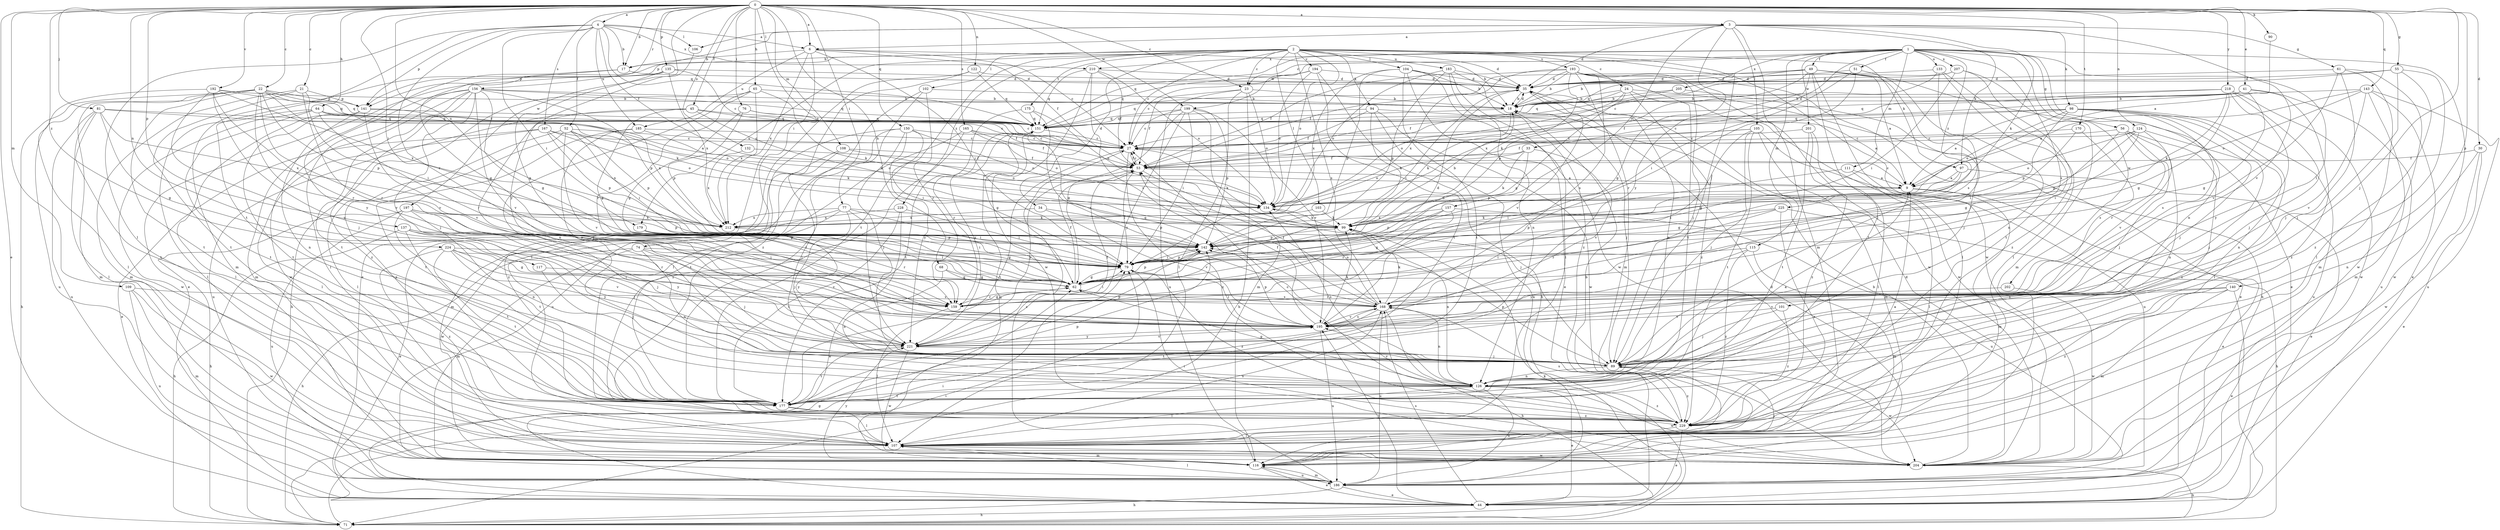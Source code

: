 strict digraph  {
0;
1;
2;
3;
4;
6;
9;
17;
18;
21;
22;
23;
24;
27;
30;
33;
34;
35;
41;
44;
45;
49;
51;
52;
53;
55;
56;
61;
62;
64;
65;
68;
71;
74;
76;
77;
79;
81;
89;
90;
94;
97;
98;
99;
101;
102;
103;
104;
105;
106;
107;
108;
109;
111;
115;
116;
117;
122;
124;
126;
132;
133;
134;
135;
137;
140;
141;
142;
143;
150;
151;
156;
157;
159;
165;
167;
168;
170;
175;
177;
179;
183;
185;
186;
192;
193;
194;
195;
197;
199;
201;
202;
204;
205;
207;
210;
212;
218;
221;
224;
225;
228;
229;
0 -> 3  [label=a];
0 -> 4  [label=a];
0 -> 6  [label=a];
0 -> 17  [label=b];
0 -> 21  [label=c];
0 -> 22  [label=c];
0 -> 23  [label=c];
0 -> 30  [label=d];
0 -> 41  [label=e];
0 -> 44  [label=e];
0 -> 45  [label=f];
0 -> 55  [label=g];
0 -> 64  [label=h];
0 -> 65  [label=h];
0 -> 68  [label=h];
0 -> 74  [label=i];
0 -> 76  [label=i];
0 -> 77  [label=i];
0 -> 79  [label=i];
0 -> 81  [label=j];
0 -> 89  [label=j];
0 -> 90  [label=k];
0 -> 108  [label=m];
0 -> 109  [label=m];
0 -> 117  [label=n];
0 -> 122  [label=n];
0 -> 124  [label=n];
0 -> 132  [label=o];
0 -> 135  [label=p];
0 -> 137  [label=p];
0 -> 140  [label=p];
0 -> 143  [label=q];
0 -> 150  [label=q];
0 -> 156  [label=r];
0 -> 165  [label=s];
0 -> 167  [label=s];
0 -> 170  [label=t];
0 -> 179  [label=u];
0 -> 192  [label=v];
0 -> 197  [label=w];
0 -> 199  [label=w];
0 -> 218  [label=y];
0 -> 224  [label=z];
1 -> 23  [label=c];
1 -> 33  [label=d];
1 -> 44  [label=e];
1 -> 49  [label=f];
1 -> 51  [label=f];
1 -> 56  [label=g];
1 -> 101  [label=l];
1 -> 111  [label=m];
1 -> 115  [label=m];
1 -> 126  [label=n];
1 -> 133  [label=o];
1 -> 151  [label=q];
1 -> 168  [label=s];
1 -> 199  [label=w];
1 -> 201  [label=w];
1 -> 202  [label=w];
1 -> 205  [label=x];
1 -> 207  [label=x];
1 -> 210  [label=x];
1 -> 225  [label=z];
2 -> 17  [label=b];
2 -> 23  [label=c];
2 -> 24  [label=c];
2 -> 27  [label=c];
2 -> 34  [label=d];
2 -> 35  [label=d];
2 -> 89  [label=j];
2 -> 94  [label=k];
2 -> 97  [label=k];
2 -> 102  [label=l];
2 -> 103  [label=l];
2 -> 104  [label=l];
2 -> 134  [label=o];
2 -> 141  [label=p];
2 -> 168  [label=s];
2 -> 175  [label=t];
2 -> 177  [label=t];
2 -> 179  [label=u];
2 -> 183  [label=u];
2 -> 193  [label=v];
2 -> 194  [label=v];
2 -> 204  [label=w];
2 -> 228  [label=z];
3 -> 6  [label=a];
3 -> 35  [label=d];
3 -> 61  [label=g];
3 -> 97  [label=k];
3 -> 98  [label=k];
3 -> 99  [label=k];
3 -> 105  [label=l];
3 -> 106  [label=l];
3 -> 116  [label=m];
3 -> 141  [label=p];
3 -> 157  [label=r];
3 -> 195  [label=v];
3 -> 221  [label=y];
4 -> 6  [label=a];
4 -> 17  [label=b];
4 -> 52  [label=f];
4 -> 53  [label=f];
4 -> 79  [label=i];
4 -> 106  [label=l];
4 -> 107  [label=l];
4 -> 141  [label=p];
4 -> 151  [label=q];
4 -> 159  [label=r];
4 -> 177  [label=t];
4 -> 185  [label=u];
4 -> 210  [label=x];
6 -> 17  [label=b];
6 -> 18  [label=b];
6 -> 27  [label=c];
6 -> 44  [label=e];
6 -> 53  [label=f];
6 -> 79  [label=i];
6 -> 185  [label=u];
6 -> 212  [label=x];
9 -> 27  [label=c];
9 -> 44  [label=e];
9 -> 116  [label=m];
9 -> 134  [label=o];
17 -> 35  [label=d];
17 -> 62  [label=g];
17 -> 221  [label=y];
18 -> 35  [label=d];
18 -> 89  [label=j];
18 -> 99  [label=k];
18 -> 151  [label=q];
21 -> 79  [label=i];
21 -> 116  [label=m];
21 -> 141  [label=p];
21 -> 177  [label=t];
21 -> 195  [label=v];
22 -> 27  [label=c];
22 -> 71  [label=h];
22 -> 99  [label=k];
22 -> 116  [label=m];
22 -> 141  [label=p];
22 -> 142  [label=p];
22 -> 151  [label=q];
22 -> 159  [label=r];
22 -> 177  [label=t];
22 -> 186  [label=u];
22 -> 195  [label=v];
23 -> 18  [label=b];
23 -> 53  [label=f];
23 -> 71  [label=h];
23 -> 107  [label=l];
23 -> 134  [label=o];
23 -> 186  [label=u];
24 -> 18  [label=b];
24 -> 44  [label=e];
24 -> 62  [label=g];
24 -> 134  [label=o];
24 -> 151  [label=q];
24 -> 204  [label=w];
24 -> 229  [label=z];
27 -> 53  [label=f];
27 -> 99  [label=k];
27 -> 177  [label=t];
27 -> 229  [label=z];
30 -> 44  [label=e];
30 -> 53  [label=f];
30 -> 126  [label=n];
30 -> 204  [label=w];
33 -> 53  [label=f];
33 -> 99  [label=k];
33 -> 134  [label=o];
33 -> 142  [label=p];
33 -> 195  [label=v];
34 -> 142  [label=p];
34 -> 195  [label=v];
34 -> 212  [label=x];
35 -> 18  [label=b];
35 -> 79  [label=i];
35 -> 126  [label=n];
35 -> 151  [label=q];
35 -> 195  [label=v];
41 -> 18  [label=b];
41 -> 27  [label=c];
41 -> 53  [label=f];
41 -> 62  [label=g];
41 -> 186  [label=u];
41 -> 229  [label=z];
44 -> 71  [label=h];
44 -> 79  [label=i];
44 -> 168  [label=s];
44 -> 195  [label=v];
45 -> 53  [label=f];
45 -> 62  [label=g];
45 -> 89  [label=j];
45 -> 99  [label=k];
45 -> 151  [label=q];
45 -> 186  [label=u];
49 -> 9  [label=a];
49 -> 35  [label=d];
49 -> 44  [label=e];
49 -> 53  [label=f];
49 -> 62  [label=g];
49 -> 89  [label=j];
49 -> 107  [label=l];
49 -> 142  [label=p];
49 -> 177  [label=t];
49 -> 212  [label=x];
51 -> 35  [label=d];
51 -> 79  [label=i];
51 -> 126  [label=n];
51 -> 159  [label=r];
52 -> 27  [label=c];
52 -> 79  [label=i];
52 -> 99  [label=k];
52 -> 107  [label=l];
52 -> 142  [label=p];
52 -> 195  [label=v];
52 -> 229  [label=z];
53 -> 9  [label=a];
53 -> 27  [label=c];
53 -> 79  [label=i];
53 -> 89  [label=j];
53 -> 221  [label=y];
55 -> 35  [label=d];
55 -> 89  [label=j];
55 -> 107  [label=l];
55 -> 151  [label=q];
55 -> 229  [label=z];
56 -> 27  [label=c];
56 -> 62  [label=g];
56 -> 89  [label=j];
56 -> 126  [label=n];
56 -> 159  [label=r];
56 -> 229  [label=z];
61 -> 35  [label=d];
61 -> 89  [label=j];
61 -> 116  [label=m];
61 -> 195  [label=v];
61 -> 204  [label=w];
62 -> 35  [label=d];
62 -> 53  [label=f];
62 -> 142  [label=p];
62 -> 159  [label=r];
62 -> 168  [label=s];
64 -> 27  [label=c];
64 -> 107  [label=l];
64 -> 134  [label=o];
64 -> 151  [label=q];
64 -> 159  [label=r];
64 -> 177  [label=t];
64 -> 204  [label=w];
65 -> 18  [label=b];
65 -> 71  [label=h];
65 -> 99  [label=k];
65 -> 126  [label=n];
65 -> 159  [label=r];
65 -> 212  [label=x];
68 -> 62  [label=g];
68 -> 126  [label=n];
68 -> 168  [label=s];
71 -> 62  [label=g];
71 -> 79  [label=i];
71 -> 99  [label=k];
74 -> 71  [label=h];
74 -> 79  [label=i];
74 -> 89  [label=j];
74 -> 116  [label=m];
74 -> 126  [label=n];
74 -> 195  [label=v];
76 -> 27  [label=c];
76 -> 62  [label=g];
76 -> 142  [label=p];
76 -> 151  [label=q];
77 -> 44  [label=e];
77 -> 79  [label=i];
77 -> 89  [label=j];
77 -> 99  [label=k];
77 -> 204  [label=w];
77 -> 212  [label=x];
77 -> 221  [label=y];
79 -> 62  [label=g];
79 -> 142  [label=p];
79 -> 229  [label=z];
81 -> 9  [label=a];
81 -> 62  [label=g];
81 -> 107  [label=l];
81 -> 151  [label=q];
81 -> 177  [label=t];
81 -> 186  [label=u];
81 -> 212  [label=x];
89 -> 126  [label=n];
89 -> 142  [label=p];
89 -> 204  [label=w];
89 -> 229  [label=z];
90 -> 9  [label=a];
94 -> 9  [label=a];
94 -> 53  [label=f];
94 -> 99  [label=k];
94 -> 151  [label=q];
94 -> 186  [label=u];
94 -> 204  [label=w];
97 -> 9  [label=a];
97 -> 44  [label=e];
97 -> 62  [label=g];
97 -> 142  [label=p];
98 -> 9  [label=a];
98 -> 27  [label=c];
98 -> 89  [label=j];
98 -> 107  [label=l];
98 -> 126  [label=n];
98 -> 134  [label=o];
98 -> 142  [label=p];
98 -> 151  [label=q];
98 -> 168  [label=s];
98 -> 186  [label=u];
99 -> 18  [label=b];
99 -> 126  [label=n];
99 -> 142  [label=p];
101 -> 89  [label=j];
101 -> 195  [label=v];
101 -> 229  [label=z];
102 -> 18  [label=b];
102 -> 107  [label=l];
102 -> 159  [label=r];
102 -> 177  [label=t];
103 -> 79  [label=i];
103 -> 99  [label=k];
104 -> 18  [label=b];
104 -> 35  [label=d];
104 -> 44  [label=e];
104 -> 142  [label=p];
104 -> 177  [label=t];
104 -> 204  [label=w];
104 -> 212  [label=x];
105 -> 27  [label=c];
105 -> 53  [label=f];
105 -> 89  [label=j];
105 -> 116  [label=m];
105 -> 168  [label=s];
105 -> 177  [label=t];
105 -> 186  [label=u];
106 -> 221  [label=y];
107 -> 18  [label=b];
107 -> 116  [label=m];
107 -> 168  [label=s];
107 -> 204  [label=w];
108 -> 53  [label=f];
108 -> 89  [label=j];
108 -> 116  [label=m];
108 -> 134  [label=o];
109 -> 116  [label=m];
109 -> 168  [label=s];
109 -> 186  [label=u];
109 -> 204  [label=w];
111 -> 9  [label=a];
111 -> 79  [label=i];
111 -> 107  [label=l];
115 -> 79  [label=i];
115 -> 116  [label=m];
115 -> 221  [label=y];
115 -> 229  [label=z];
116 -> 27  [label=c];
116 -> 44  [label=e];
116 -> 89  [label=j];
116 -> 151  [label=q];
116 -> 186  [label=u];
116 -> 221  [label=y];
117 -> 62  [label=g];
117 -> 89  [label=j];
122 -> 35  [label=d];
122 -> 107  [label=l];
122 -> 151  [label=q];
122 -> 229  [label=z];
124 -> 27  [label=c];
124 -> 79  [label=i];
124 -> 89  [label=j];
124 -> 134  [label=o];
124 -> 142  [label=p];
124 -> 195  [label=v];
126 -> 9  [label=a];
126 -> 44  [label=e];
126 -> 62  [label=g];
126 -> 107  [label=l];
126 -> 134  [label=o];
126 -> 177  [label=t];
126 -> 186  [label=u];
126 -> 195  [label=v];
126 -> 204  [label=w];
126 -> 229  [label=z];
132 -> 53  [label=f];
132 -> 212  [label=x];
133 -> 27  [label=c];
133 -> 35  [label=d];
133 -> 107  [label=l];
133 -> 168  [label=s];
133 -> 177  [label=t];
134 -> 99  [label=k];
135 -> 27  [label=c];
135 -> 35  [label=d];
135 -> 44  [label=e];
135 -> 62  [label=g];
135 -> 116  [label=m];
135 -> 212  [label=x];
137 -> 71  [label=h];
137 -> 89  [label=j];
137 -> 142  [label=p];
137 -> 159  [label=r];
137 -> 177  [label=t];
137 -> 221  [label=y];
140 -> 44  [label=e];
140 -> 116  [label=m];
140 -> 168  [label=s];
140 -> 195  [label=v];
140 -> 229  [label=z];
141 -> 107  [label=l];
141 -> 126  [label=n];
141 -> 151  [label=q];
141 -> 177  [label=t];
141 -> 195  [label=v];
141 -> 212  [label=x];
142 -> 79  [label=i];
143 -> 9  [label=a];
143 -> 18  [label=b];
143 -> 116  [label=m];
143 -> 134  [label=o];
143 -> 186  [label=u];
143 -> 195  [label=v];
143 -> 204  [label=w];
150 -> 27  [label=c];
150 -> 79  [label=i];
150 -> 89  [label=j];
150 -> 134  [label=o];
150 -> 177  [label=t];
150 -> 221  [label=y];
150 -> 229  [label=z];
151 -> 27  [label=c];
151 -> 62  [label=g];
151 -> 159  [label=r];
151 -> 221  [label=y];
156 -> 18  [label=b];
156 -> 62  [label=g];
156 -> 89  [label=j];
156 -> 107  [label=l];
156 -> 116  [label=m];
156 -> 142  [label=p];
156 -> 151  [label=q];
156 -> 177  [label=t];
156 -> 195  [label=v];
156 -> 204  [label=w];
156 -> 229  [label=z];
157 -> 62  [label=g];
157 -> 142  [label=p];
157 -> 159  [label=r];
157 -> 186  [label=u];
157 -> 212  [label=x];
159 -> 62  [label=g];
159 -> 79  [label=i];
159 -> 107  [label=l];
165 -> 27  [label=c];
165 -> 53  [label=f];
165 -> 134  [label=o];
165 -> 186  [label=u];
165 -> 229  [label=z];
167 -> 27  [label=c];
167 -> 44  [label=e];
167 -> 107  [label=l];
167 -> 134  [label=o];
167 -> 142  [label=p];
167 -> 212  [label=x];
168 -> 53  [label=f];
168 -> 71  [label=h];
168 -> 99  [label=k];
168 -> 126  [label=n];
168 -> 134  [label=o];
168 -> 151  [label=q];
168 -> 177  [label=t];
168 -> 186  [label=u];
168 -> 195  [label=v];
170 -> 27  [label=c];
170 -> 79  [label=i];
170 -> 168  [label=s];
175 -> 134  [label=o];
175 -> 151  [label=q];
175 -> 168  [label=s];
175 -> 177  [label=t];
177 -> 107  [label=l];
177 -> 142  [label=p];
177 -> 229  [label=z];
179 -> 62  [label=g];
179 -> 79  [label=i];
179 -> 142  [label=p];
179 -> 159  [label=r];
183 -> 35  [label=d];
183 -> 107  [label=l];
183 -> 126  [label=n];
183 -> 134  [label=o];
183 -> 142  [label=p];
183 -> 229  [label=z];
185 -> 27  [label=c];
185 -> 134  [label=o];
185 -> 177  [label=t];
185 -> 221  [label=y];
186 -> 35  [label=d];
186 -> 44  [label=e];
186 -> 71  [label=h];
186 -> 107  [label=l];
186 -> 116  [label=m];
192 -> 18  [label=b];
192 -> 89  [label=j];
192 -> 107  [label=l];
192 -> 151  [label=q];
192 -> 159  [label=r];
192 -> 212  [label=x];
192 -> 221  [label=y];
193 -> 18  [label=b];
193 -> 35  [label=d];
193 -> 53  [label=f];
193 -> 71  [label=h];
193 -> 89  [label=j];
193 -> 99  [label=k];
193 -> 116  [label=m];
193 -> 168  [label=s];
193 -> 177  [label=t];
193 -> 204  [label=w];
193 -> 212  [label=x];
194 -> 27  [label=c];
194 -> 35  [label=d];
194 -> 71  [label=h];
194 -> 134  [label=o];
194 -> 151  [label=q];
194 -> 177  [label=t];
195 -> 53  [label=f];
195 -> 79  [label=i];
195 -> 99  [label=k];
195 -> 142  [label=p];
195 -> 168  [label=s];
195 -> 186  [label=u];
195 -> 221  [label=y];
197 -> 71  [label=h];
197 -> 89  [label=j];
197 -> 126  [label=n];
197 -> 142  [label=p];
197 -> 177  [label=t];
197 -> 186  [label=u];
197 -> 212  [label=x];
199 -> 27  [label=c];
199 -> 62  [label=g];
199 -> 79  [label=i];
199 -> 116  [label=m];
199 -> 142  [label=p];
199 -> 151  [label=q];
199 -> 195  [label=v];
199 -> 221  [label=y];
201 -> 27  [label=c];
201 -> 107  [label=l];
201 -> 177  [label=t];
201 -> 229  [label=z];
202 -> 159  [label=r];
202 -> 204  [label=w];
204 -> 18  [label=b];
204 -> 35  [label=d];
204 -> 71  [label=h];
204 -> 79  [label=i];
205 -> 18  [label=b];
205 -> 53  [label=f];
205 -> 89  [label=j];
207 -> 18  [label=b];
207 -> 35  [label=d];
207 -> 79  [label=i];
207 -> 116  [label=m];
207 -> 229  [label=z];
210 -> 35  [label=d];
210 -> 53  [label=f];
210 -> 134  [label=o];
210 -> 151  [label=q];
210 -> 168  [label=s];
210 -> 204  [label=w];
212 -> 221  [label=y];
218 -> 18  [label=b];
218 -> 62  [label=g];
218 -> 89  [label=j];
218 -> 99  [label=k];
218 -> 151  [label=q];
218 -> 204  [label=w];
218 -> 221  [label=y];
221 -> 53  [label=f];
221 -> 89  [label=j];
221 -> 142  [label=p];
221 -> 177  [label=t];
221 -> 195  [label=v];
221 -> 204  [label=w];
224 -> 62  [label=g];
224 -> 79  [label=i];
224 -> 159  [label=r];
224 -> 177  [label=t];
224 -> 195  [label=v];
224 -> 221  [label=y];
224 -> 229  [label=z];
225 -> 71  [label=h];
225 -> 99  [label=k];
225 -> 142  [label=p];
225 -> 159  [label=r];
225 -> 229  [label=z];
228 -> 44  [label=e];
228 -> 79  [label=i];
228 -> 177  [label=t];
228 -> 212  [label=x];
229 -> 9  [label=a];
229 -> 27  [label=c];
229 -> 44  [label=e];
229 -> 107  [label=l];
229 -> 168  [label=s];
}
